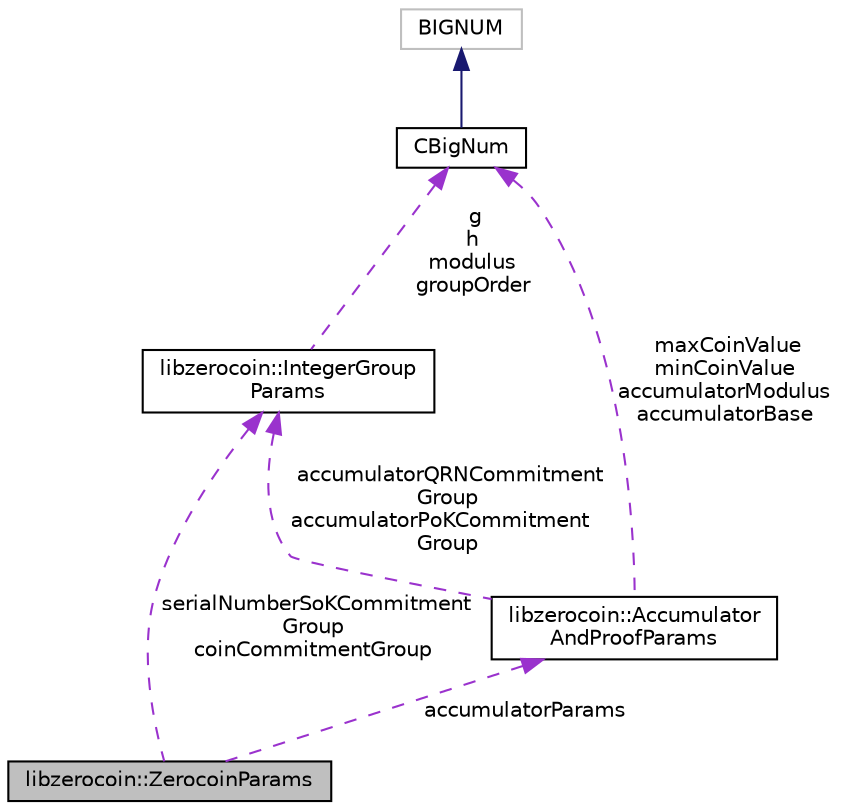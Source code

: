 digraph "libzerocoin::ZerocoinParams"
{
  edge [fontname="Helvetica",fontsize="10",labelfontname="Helvetica",labelfontsize="10"];
  node [fontname="Helvetica",fontsize="10",shape=record];
  Node1 [label="libzerocoin::ZerocoinParams",height=0.2,width=0.4,color="black", fillcolor="grey75", style="filled", fontcolor="black"];
  Node2 -> Node1 [dir="back",color="darkorchid3",fontsize="10",style="dashed",label=" serialNumberSoKCommitment\lGroup\ncoinCommitmentGroup" ,fontname="Helvetica"];
  Node2 [label="libzerocoin::IntegerGroup\lParams",height=0.2,width=0.4,color="black", fillcolor="white", style="filled",URL="$classlibzerocoin_1_1_integer_group_params.html"];
  Node3 -> Node2 [dir="back",color="darkorchid3",fontsize="10",style="dashed",label=" g\nh\nmodulus\ngroupOrder" ,fontname="Helvetica"];
  Node3 [label="CBigNum",height=0.2,width=0.4,color="black", fillcolor="white", style="filled",URL="$class_c_big_num.html",tooltip="C++ wrapper for BIGNUM (OpenSSL bignum) "];
  Node4 -> Node3 [dir="back",color="midnightblue",fontsize="10",style="solid",fontname="Helvetica"];
  Node4 [label="BIGNUM",height=0.2,width=0.4,color="grey75", fillcolor="white", style="filled"];
  Node5 -> Node1 [dir="back",color="darkorchid3",fontsize="10",style="dashed",label=" accumulatorParams" ,fontname="Helvetica"];
  Node5 [label="libzerocoin::Accumulator\lAndProofParams",height=0.2,width=0.4,color="black", fillcolor="white", style="filled",URL="$classlibzerocoin_1_1_accumulator_and_proof_params.html"];
  Node2 -> Node5 [dir="back",color="darkorchid3",fontsize="10",style="dashed",label=" accumulatorQRNCommitment\lGroup\naccumulatorPoKCommitment\lGroup" ,fontname="Helvetica"];
  Node3 -> Node5 [dir="back",color="darkorchid3",fontsize="10",style="dashed",label=" maxCoinValue\nminCoinValue\naccumulatorModulus\naccumulatorBase" ,fontname="Helvetica"];
}
